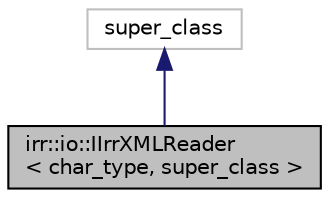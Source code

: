 digraph "irr::io::IIrrXMLReader&lt; char_type, super_class &gt;"
{
  edge [fontname="Helvetica",fontsize="10",labelfontname="Helvetica",labelfontsize="10"];
  node [fontname="Helvetica",fontsize="10",shape=record];
  Node1 [label="irr::io::IIrrXMLReader\l\< char_type, super_class \>",height=0.2,width=0.4,color="black", fillcolor="grey75", style="filled", fontcolor="black"];
  Node2 -> Node1 [dir="back",color="midnightblue",fontsize="10",style="solid",fontname="Helvetica"];
  Node2 [label="super_class",height=0.2,width=0.4,color="grey75", fillcolor="white", style="filled"];
}
